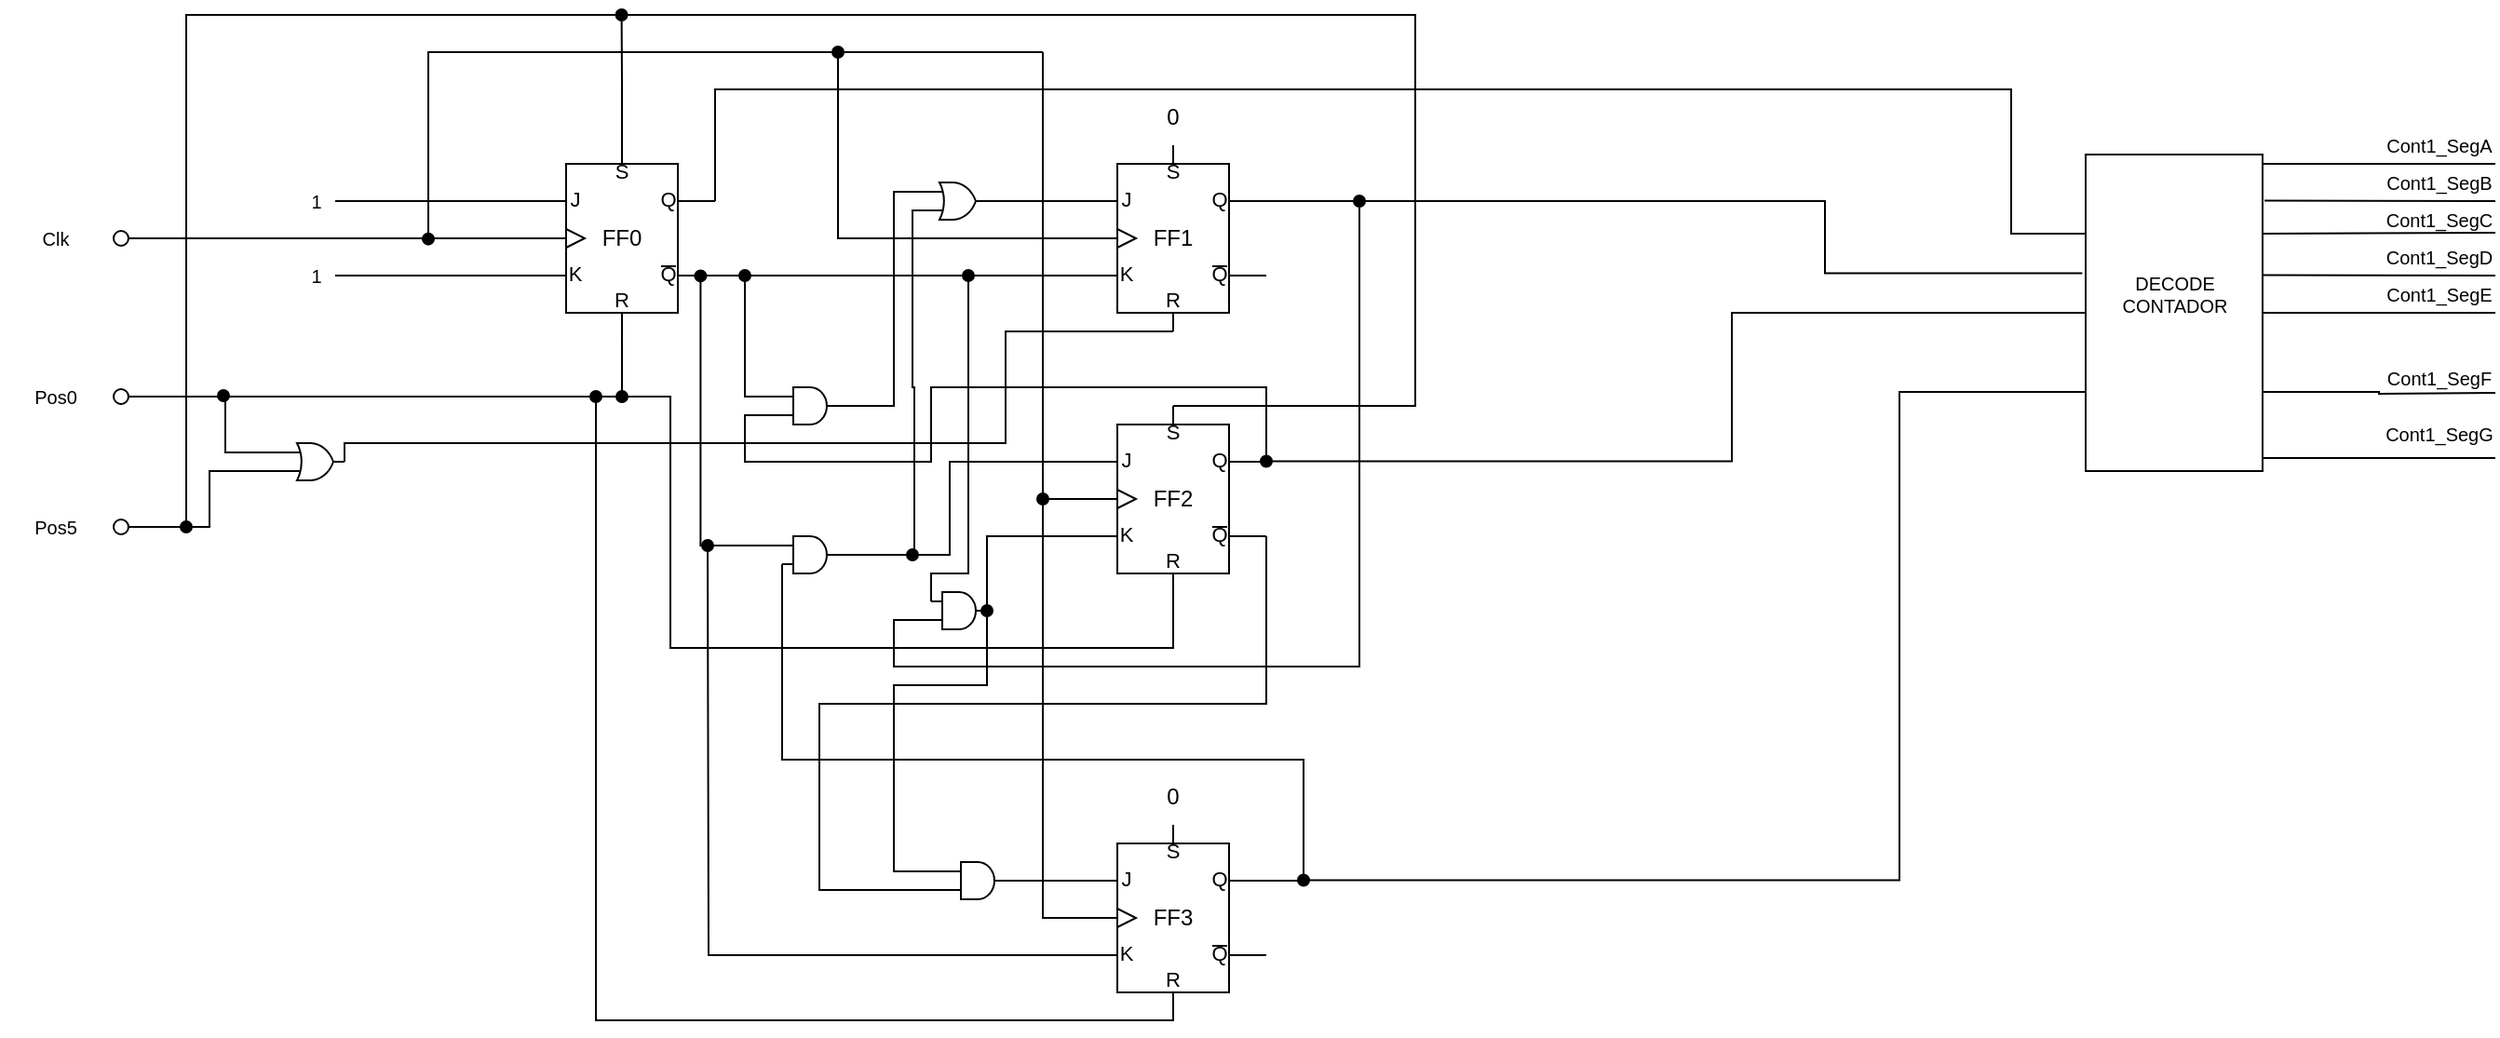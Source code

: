 <mxfile version="24.5.5" type="device">
  <diagram name="Página-1" id="pnkKG1xDQ4r84PMHm7d6">
    <mxGraphModel dx="1705" dy="994" grid="1" gridSize="10" guides="1" tooltips="1" connect="1" arrows="1" fold="1" page="1" pageScale="1" pageWidth="827" pageHeight="1169" math="0" shadow="0">
      <root>
        <mxCell id="0" />
        <mxCell id="1" parent="0" />
        <mxCell id="k2xtMvNpg32Ia1_yo8kl-7" style="edgeStyle=orthogonalEdgeStyle;rounded=0;orthogonalLoop=1;jettySize=auto;html=1;exitX=0;exitY=0.7;exitDx=0;exitDy=0;exitPerimeter=0;endArrow=none;endFill=0;" parent="1" source="k2xtMvNpg32Ia1_yo8kl-1" edge="1">
          <mxGeometry relative="1" as="geometry">
            <mxPoint x="260" y="180" as="targetPoint" />
          </mxGeometry>
        </mxCell>
        <mxCell id="k2xtMvNpg32Ia1_yo8kl-8" style="edgeStyle=orthogonalEdgeStyle;rounded=0;orthogonalLoop=1;jettySize=auto;html=1;exitX=0;exitY=0.3;exitDx=0;exitDy=0;exitPerimeter=0;endArrow=none;endFill=0;" parent="1" source="k2xtMvNpg32Ia1_yo8kl-1" edge="1">
          <mxGeometry relative="1" as="geometry">
            <mxPoint x="260" y="140" as="targetPoint" />
          </mxGeometry>
        </mxCell>
        <mxCell id="QnQLokl2paKiinl1mr7T-45" style="edgeStyle=orthogonalEdgeStyle;rounded=0;orthogonalLoop=1;jettySize=auto;html=1;exitX=0.5;exitY=1;exitDx=0;exitDy=0;exitPerimeter=0;endArrow=oval;endFill=1;" edge="1" parent="1">
          <mxGeometry relative="1" as="geometry">
            <mxPoint x="414" y="245" as="targetPoint" />
            <mxPoint x="413.99" y="205" as="sourcePoint" />
            <Array as="points">
              <mxPoint x="413.99" y="235" />
              <mxPoint x="413.99" y="235" />
            </Array>
          </mxGeometry>
        </mxCell>
        <mxCell id="QnQLokl2paKiinl1mr7T-54" style="edgeStyle=orthogonalEdgeStyle;rounded=0;orthogonalLoop=1;jettySize=auto;html=1;exitX=0.5;exitY=0;exitDx=0;exitDy=0;exitPerimeter=0;endArrow=oval;endFill=1;" edge="1" parent="1" source="k2xtMvNpg32Ia1_yo8kl-1">
          <mxGeometry relative="1" as="geometry">
            <mxPoint x="413.8" y="40" as="targetPoint" />
          </mxGeometry>
        </mxCell>
        <mxCell id="QnQLokl2paKiinl1mr7T-58" style="edgeStyle=orthogonalEdgeStyle;rounded=0;orthogonalLoop=1;jettySize=auto;html=1;exitX=1;exitY=0.3;exitDx=0;exitDy=0;exitPerimeter=0;endArrow=none;endFill=0;entryX=0.25;entryY=1;entryDx=0;entryDy=0;" edge="1" parent="1" source="k2xtMvNpg32Ia1_yo8kl-1" target="QnQLokl2paKiinl1mr7T-62">
          <mxGeometry relative="1" as="geometry">
            <mxPoint x="1080" y="80" as="targetPoint" />
            <Array as="points">
              <mxPoint x="464" y="80" />
              <mxPoint x="1160" y="80" />
              <mxPoint x="1160" y="158" />
            </Array>
          </mxGeometry>
        </mxCell>
        <mxCell id="k2xtMvNpg32Ia1_yo8kl-1" value="" style="verticalLabelPosition=bottom;shadow=0;dashed=0;align=center;html=1;verticalAlign=top;shape=mxgraph.electrical.logic_gates.jk_flip-flop_with_sr;" parent="1" vertex="1">
          <mxGeometry x="364" y="110" width="100" height="100" as="geometry" />
        </mxCell>
        <mxCell id="k2xtMvNpg32Ia1_yo8kl-4" style="edgeStyle=orthogonalEdgeStyle;rounded=0;orthogonalLoop=1;jettySize=auto;html=1;exitX=0.9;exitY=0.5;exitDx=0;exitDy=0;exitPerimeter=0;endArrow=none;endFill=0;entryX=0;entryY=0.5;entryDx=0;entryDy=0;entryPerimeter=0;" parent="1" source="k2xtMvNpg32Ia1_yo8kl-2" target="k2xtMvNpg32Ia1_yo8kl-1" edge="1">
          <mxGeometry relative="1" as="geometry">
            <mxPoint x="250" y="150" as="targetPoint" />
            <Array as="points">
              <mxPoint x="149" y="160" />
            </Array>
          </mxGeometry>
        </mxCell>
        <mxCell id="k2xtMvNpg32Ia1_yo8kl-2" value="" style="verticalLabelPosition=bottom;shadow=0;dashed=0;align=center;html=1;verticalAlign=top;shape=mxgraph.electrical.logic_gates.inverting_contact;" parent="1" vertex="1">
          <mxGeometry x="140" y="155" width="10" height="10" as="geometry" />
        </mxCell>
        <mxCell id="k2xtMvNpg32Ia1_yo8kl-3" value="Clk" style="text;strokeColor=none;align=center;fillColor=none;html=1;verticalAlign=middle;whiteSpace=wrap;rounded=0;fontSize=10;" parent="1" vertex="1">
          <mxGeometry x="80" y="145" width="60" height="30" as="geometry" />
        </mxCell>
        <mxCell id="k2xtMvNpg32Ia1_yo8kl-9" value="1" style="text;strokeColor=none;align=center;fillColor=none;html=1;verticalAlign=middle;whiteSpace=wrap;rounded=0;fontSize=10;" parent="1" vertex="1">
          <mxGeometry x="220" y="165" width="60" height="30" as="geometry" />
        </mxCell>
        <mxCell id="k2xtMvNpg32Ia1_yo8kl-10" value="1" style="text;strokeColor=none;align=center;fillColor=none;html=1;verticalAlign=middle;whiteSpace=wrap;rounded=0;fontSize=10;" parent="1" vertex="1">
          <mxGeometry x="220" y="125" width="60" height="30" as="geometry" />
        </mxCell>
        <mxCell id="QnQLokl2paKiinl1mr7T-1" value="" style="verticalLabelPosition=bottom;shadow=0;dashed=0;align=center;html=1;verticalAlign=top;shape=mxgraph.electrical.logic_gates.inverting_contact;" vertex="1" parent="1">
          <mxGeometry x="140" y="240" width="10" height="10" as="geometry" />
        </mxCell>
        <mxCell id="QnQLokl2paKiinl1mr7T-2" value="&lt;div&gt;Pos0&lt;/div&gt;" style="text;strokeColor=none;align=center;fillColor=none;html=1;verticalAlign=middle;whiteSpace=wrap;rounded=0;fontSize=10;" vertex="1" parent="1">
          <mxGeometry x="80" y="230" width="60" height="30" as="geometry" />
        </mxCell>
        <mxCell id="QnQLokl2paKiinl1mr7T-3" value="" style="verticalLabelPosition=bottom;shadow=0;dashed=0;align=center;html=1;verticalAlign=top;shape=mxgraph.electrical.logic_gates.inverting_contact;" vertex="1" parent="1">
          <mxGeometry x="140" y="310" width="10" height="10" as="geometry" />
        </mxCell>
        <mxCell id="QnQLokl2paKiinl1mr7T-4" value="&lt;div&gt;Pos5&lt;/div&gt;" style="text;strokeColor=none;align=center;fillColor=none;html=1;verticalAlign=middle;whiteSpace=wrap;rounded=0;fontSize=10;" vertex="1" parent="1">
          <mxGeometry x="80" y="300" width="60" height="30" as="geometry" />
        </mxCell>
        <mxCell id="QnQLokl2paKiinl1mr7T-9" style="edgeStyle=orthogonalEdgeStyle;rounded=0;orthogonalLoop=1;jettySize=auto;html=1;exitX=0;exitY=0.5;exitDx=0;exitDy=0;exitPerimeter=0;endArrow=oval;endFill=1;" edge="1" parent="1" source="QnQLokl2paKiinl1mr7T-5">
          <mxGeometry relative="1" as="geometry">
            <mxPoint x="310" y="160.333" as="targetPoint" />
            <Array as="points">
              <mxPoint x="530" y="160" />
              <mxPoint x="530" y="60" />
              <mxPoint x="310" y="60" />
            </Array>
          </mxGeometry>
        </mxCell>
        <mxCell id="QnQLokl2paKiinl1mr7T-5" value="" style="verticalLabelPosition=bottom;shadow=0;dashed=0;align=center;html=1;verticalAlign=top;shape=mxgraph.electrical.logic_gates.jk_flip-flop_with_sr;" vertex="1" parent="1">
          <mxGeometry x="660" y="110" width="100" height="100" as="geometry" />
        </mxCell>
        <mxCell id="QnQLokl2paKiinl1mr7T-36" style="edgeStyle=orthogonalEdgeStyle;rounded=0;orthogonalLoop=1;jettySize=auto;html=1;exitX=0;exitY=0.5;exitDx=0;exitDy=0;exitPerimeter=0;endArrow=none;endFill=0;" edge="1" parent="1" source="QnQLokl2paKiinl1mr7T-6">
          <mxGeometry relative="1" as="geometry">
            <mxPoint x="640.0" y="60" as="targetPoint" />
          </mxGeometry>
        </mxCell>
        <mxCell id="QnQLokl2paKiinl1mr7T-6" value="" style="verticalLabelPosition=bottom;shadow=0;dashed=0;align=center;html=1;verticalAlign=top;shape=mxgraph.electrical.logic_gates.jk_flip-flop_with_sr;" vertex="1" parent="1">
          <mxGeometry x="660" y="250" width="100" height="100" as="geometry" />
        </mxCell>
        <mxCell id="QnQLokl2paKiinl1mr7T-13" style="edgeStyle=orthogonalEdgeStyle;rounded=0;orthogonalLoop=1;jettySize=auto;html=1;exitX=1;exitY=0.3;exitDx=0;exitDy=0;exitPerimeter=0;entryX=0;entryY=0.75;entryDx=0;entryDy=0;entryPerimeter=0;endArrow=none;endFill=0;" edge="1" parent="1" source="QnQLokl2paKiinl1mr7T-7" target="QnQLokl2paKiinl1mr7T-14">
          <mxGeometry relative="1" as="geometry">
            <mxPoint x="530" y="310" as="targetPoint" />
            <Array as="points">
              <mxPoint x="780" y="505" />
              <mxPoint x="780" y="440" />
              <mxPoint x="500" y="440" />
              <mxPoint x="500" y="335" />
            </Array>
          </mxGeometry>
        </mxCell>
        <mxCell id="QnQLokl2paKiinl1mr7T-35" style="edgeStyle=orthogonalEdgeStyle;rounded=0;orthogonalLoop=1;jettySize=auto;html=1;exitX=0;exitY=0.7;exitDx=0;exitDy=0;exitPerimeter=0;endArrow=oval;endFill=1;" edge="1" parent="1" source="QnQLokl2paKiinl1mr7T-7">
          <mxGeometry relative="1" as="geometry">
            <mxPoint x="460" y="325" as="targetPoint" />
            <mxPoint x="660" y="540" as="sourcePoint" />
          </mxGeometry>
        </mxCell>
        <mxCell id="QnQLokl2paKiinl1mr7T-37" style="edgeStyle=orthogonalEdgeStyle;rounded=0;orthogonalLoop=1;jettySize=auto;html=1;exitX=0;exitY=0.5;exitDx=0;exitDy=0;exitPerimeter=0;endArrow=oval;endFill=1;" edge="1" parent="1" source="QnQLokl2paKiinl1mr7T-7">
          <mxGeometry relative="1" as="geometry">
            <mxPoint x="640" y="300" as="targetPoint" />
          </mxGeometry>
        </mxCell>
        <mxCell id="QnQLokl2paKiinl1mr7T-46" style="edgeStyle=orthogonalEdgeStyle;rounded=0;orthogonalLoop=1;jettySize=auto;html=1;exitX=0.5;exitY=1;exitDx=0;exitDy=0;exitPerimeter=0;endArrow=oval;endFill=1;" edge="1" parent="1">
          <mxGeometry relative="1" as="geometry">
            <mxPoint x="400" y="245" as="targetPoint" />
            <mxPoint x="710" y="570" as="sourcePoint" />
            <Array as="points">
              <mxPoint x="710" y="580" />
              <mxPoint x="400" y="580" />
            </Array>
          </mxGeometry>
        </mxCell>
        <mxCell id="QnQLokl2paKiinl1mr7T-7" value="" style="verticalLabelPosition=bottom;shadow=0;dashed=0;align=center;html=1;verticalAlign=top;shape=mxgraph.electrical.logic_gates.jk_flip-flop_with_sr;" vertex="1" parent="1">
          <mxGeometry x="660" y="475" width="100" height="100" as="geometry" />
        </mxCell>
        <mxCell id="QnQLokl2paKiinl1mr7T-8" style="edgeStyle=orthogonalEdgeStyle;rounded=0;orthogonalLoop=1;jettySize=auto;html=1;exitX=1;exitY=0.7;exitDx=0;exitDy=0;exitPerimeter=0;entryX=0;entryY=0.7;entryDx=0;entryDy=0;entryPerimeter=0;endArrow=none;endFill=0;" edge="1" parent="1" source="k2xtMvNpg32Ia1_yo8kl-1" target="QnQLokl2paKiinl1mr7T-5">
          <mxGeometry relative="1" as="geometry" />
        </mxCell>
        <mxCell id="QnQLokl2paKiinl1mr7T-11" style="edgeStyle=orthogonalEdgeStyle;rounded=0;orthogonalLoop=1;jettySize=auto;html=1;exitX=0;exitY=0.25;exitDx=0;exitDy=0;exitPerimeter=0;endArrow=oval;endFill=1;" edge="1" parent="1" source="QnQLokl2paKiinl1mr7T-10">
          <mxGeometry relative="1" as="geometry">
            <mxPoint x="480" y="180" as="targetPoint" />
          </mxGeometry>
        </mxCell>
        <mxCell id="QnQLokl2paKiinl1mr7T-10" value="" style="verticalLabelPosition=bottom;shadow=0;dashed=0;align=center;html=1;verticalAlign=top;shape=mxgraph.electrical.logic_gates.logic_gate;operation=and;" vertex="1" parent="1">
          <mxGeometry x="500" y="240" width="30" height="20" as="geometry" />
        </mxCell>
        <mxCell id="QnQLokl2paKiinl1mr7T-12" style="edgeStyle=orthogonalEdgeStyle;rounded=0;orthogonalLoop=1;jettySize=auto;html=1;exitX=1;exitY=0.3;exitDx=0;exitDy=0;exitPerimeter=0;entryX=0;entryY=0.75;entryDx=0;entryDy=0;entryPerimeter=0;endArrow=none;endFill=0;" edge="1" parent="1" source="QnQLokl2paKiinl1mr7T-6" target="QnQLokl2paKiinl1mr7T-10">
          <mxGeometry relative="1" as="geometry">
            <Array as="points">
              <mxPoint x="760" y="240" />
              <mxPoint x="580" y="240" />
              <mxPoint x="580" y="280" />
              <mxPoint x="480" y="280" />
              <mxPoint x="480" y="255" />
            </Array>
          </mxGeometry>
        </mxCell>
        <mxCell id="QnQLokl2paKiinl1mr7T-14" value="" style="verticalLabelPosition=bottom;shadow=0;dashed=0;align=center;html=1;verticalAlign=top;shape=mxgraph.electrical.logic_gates.logic_gate;operation=and;" vertex="1" parent="1">
          <mxGeometry x="500" y="320" width="30" height="20" as="geometry" />
        </mxCell>
        <mxCell id="QnQLokl2paKiinl1mr7T-15" style="edgeStyle=orthogonalEdgeStyle;rounded=0;orthogonalLoop=1;jettySize=auto;html=1;exitX=0;exitY=0.25;exitDx=0;exitDy=0;exitPerimeter=0;entryX=0.922;entryY=0.702;entryDx=0;entryDy=0;entryPerimeter=0;endArrow=oval;endFill=1;" edge="1" parent="1" source="QnQLokl2paKiinl1mr7T-14" target="k2xtMvNpg32Ia1_yo8kl-1">
          <mxGeometry relative="1" as="geometry" />
        </mxCell>
        <mxCell id="QnQLokl2paKiinl1mr7T-16" value="FF3" style="text;strokeColor=none;align=center;fillColor=none;html=1;verticalAlign=middle;whiteSpace=wrap;rounded=0;" vertex="1" parent="1">
          <mxGeometry x="680" y="510" width="60" height="30" as="geometry" />
        </mxCell>
        <mxCell id="QnQLokl2paKiinl1mr7T-17" value="FF2" style="text;strokeColor=none;align=center;fillColor=none;html=1;verticalAlign=middle;whiteSpace=wrap;rounded=0;" vertex="1" parent="1">
          <mxGeometry x="680" y="285" width="60" height="30" as="geometry" />
        </mxCell>
        <mxCell id="QnQLokl2paKiinl1mr7T-18" value="FF1" style="text;strokeColor=none;align=center;fillColor=none;html=1;verticalAlign=middle;whiteSpace=wrap;rounded=0;" vertex="1" parent="1">
          <mxGeometry x="680" y="145" width="60" height="30" as="geometry" />
        </mxCell>
        <mxCell id="QnQLokl2paKiinl1mr7T-19" value="FF0" style="text;strokeColor=none;align=center;fillColor=none;html=1;verticalAlign=middle;whiteSpace=wrap;rounded=0;" vertex="1" parent="1">
          <mxGeometry x="384" y="145" width="60" height="30" as="geometry" />
        </mxCell>
        <mxCell id="QnQLokl2paKiinl1mr7T-20" style="edgeStyle=orthogonalEdgeStyle;rounded=0;orthogonalLoop=1;jettySize=auto;html=1;exitX=1;exitY=0.5;exitDx=0;exitDy=0;exitPerimeter=0;entryX=0;entryY=0.3;entryDx=0;entryDy=0;entryPerimeter=0;endArrow=none;endFill=0;" edge="1" parent="1" source="QnQLokl2paKiinl1mr7T-14" target="QnQLokl2paKiinl1mr7T-6">
          <mxGeometry relative="1" as="geometry">
            <Array as="points">
              <mxPoint x="590" y="330" />
              <mxPoint x="590" y="280" />
            </Array>
          </mxGeometry>
        </mxCell>
        <mxCell id="QnQLokl2paKiinl1mr7T-23" style="edgeStyle=orthogonalEdgeStyle;rounded=0;orthogonalLoop=1;jettySize=auto;html=1;exitX=0;exitY=0.75;exitDx=0;exitDy=0;exitPerimeter=0;endArrow=oval;endFill=1;" edge="1" parent="1" source="QnQLokl2paKiinl1mr7T-21">
          <mxGeometry relative="1" as="geometry">
            <mxPoint x="570" y="330" as="targetPoint" />
            <Array as="points">
              <mxPoint x="570" y="145" />
              <mxPoint x="570" y="240" />
              <mxPoint x="571" y="240" />
              <mxPoint x="571" y="330" />
            </Array>
          </mxGeometry>
        </mxCell>
        <mxCell id="QnQLokl2paKiinl1mr7T-21" value="" style="verticalLabelPosition=bottom;shadow=0;dashed=0;align=center;html=1;verticalAlign=top;shape=mxgraph.electrical.logic_gates.logic_gate;operation=or;" vertex="1" parent="1">
          <mxGeometry x="580" y="130" width="30" height="20" as="geometry" />
        </mxCell>
        <mxCell id="QnQLokl2paKiinl1mr7T-22" style="edgeStyle=orthogonalEdgeStyle;rounded=0;orthogonalLoop=1;jettySize=auto;html=1;exitX=1;exitY=0.5;exitDx=0;exitDy=0;exitPerimeter=0;entryX=0;entryY=0.25;entryDx=0;entryDy=0;entryPerimeter=0;endArrow=none;endFill=0;" edge="1" parent="1" source="QnQLokl2paKiinl1mr7T-10" target="QnQLokl2paKiinl1mr7T-21">
          <mxGeometry relative="1" as="geometry">
            <Array as="points">
              <mxPoint x="560" y="250" />
              <mxPoint x="560" y="135" />
            </Array>
          </mxGeometry>
        </mxCell>
        <mxCell id="QnQLokl2paKiinl1mr7T-25" style="edgeStyle=orthogonalEdgeStyle;rounded=0;orthogonalLoop=1;jettySize=auto;html=1;exitX=0;exitY=0.25;exitDx=0;exitDy=0;exitPerimeter=0;endArrow=oval;endFill=1;" edge="1" parent="1" source="QnQLokl2paKiinl1mr7T-24">
          <mxGeometry relative="1" as="geometry">
            <mxPoint x="600" y="180" as="targetPoint" />
            <Array as="points">
              <mxPoint x="580" y="340" />
              <mxPoint x="600" y="340" />
            </Array>
          </mxGeometry>
        </mxCell>
        <mxCell id="QnQLokl2paKiinl1mr7T-24" value="" style="verticalLabelPosition=bottom;shadow=0;dashed=0;align=center;html=1;verticalAlign=top;shape=mxgraph.electrical.logic_gates.logic_gate;operation=and;" vertex="1" parent="1">
          <mxGeometry x="580" y="350" width="30" height="20" as="geometry" />
        </mxCell>
        <mxCell id="QnQLokl2paKiinl1mr7T-26" style="edgeStyle=orthogonalEdgeStyle;rounded=0;orthogonalLoop=1;jettySize=auto;html=1;exitX=1;exitY=0.3;exitDx=0;exitDy=0;exitPerimeter=0;entryX=0;entryY=0.75;entryDx=0;entryDy=0;entryPerimeter=0;endArrow=none;endFill=0;" edge="1" parent="1" source="QnQLokl2paKiinl1mr7T-5" target="QnQLokl2paKiinl1mr7T-24">
          <mxGeometry relative="1" as="geometry">
            <Array as="points">
              <mxPoint x="810" y="140" />
              <mxPoint x="810" y="390" />
              <mxPoint x="560" y="390" />
              <mxPoint x="560" y="365" />
            </Array>
          </mxGeometry>
        </mxCell>
        <mxCell id="QnQLokl2paKiinl1mr7T-27" style="edgeStyle=orthogonalEdgeStyle;rounded=0;orthogonalLoop=1;jettySize=auto;html=1;exitX=1;exitY=0.5;exitDx=0;exitDy=0;exitPerimeter=0;entryX=0;entryY=0.7;entryDx=0;entryDy=0;entryPerimeter=0;endArrow=none;endFill=0;" edge="1" parent="1" source="QnQLokl2paKiinl1mr7T-24" target="QnQLokl2paKiinl1mr7T-6">
          <mxGeometry relative="1" as="geometry">
            <Array as="points">
              <mxPoint x="610" y="320" />
              <mxPoint x="610" y="320" />
            </Array>
          </mxGeometry>
        </mxCell>
        <mxCell id="QnQLokl2paKiinl1mr7T-28" value="" style="verticalLabelPosition=bottom;shadow=0;dashed=0;align=center;html=1;verticalAlign=top;shape=mxgraph.electrical.logic_gates.logic_gate;operation=and;" vertex="1" parent="1">
          <mxGeometry x="590" y="495" width="30" height="20" as="geometry" />
        </mxCell>
        <mxCell id="QnQLokl2paKiinl1mr7T-29" style="edgeStyle=orthogonalEdgeStyle;rounded=0;orthogonalLoop=1;jettySize=auto;html=1;exitX=0;exitY=0.25;exitDx=0;exitDy=0;exitPerimeter=0;entryX=1;entryY=0.5;entryDx=0;entryDy=0;entryPerimeter=0;endArrow=oval;endFill=1;" edge="1" parent="1" source="QnQLokl2paKiinl1mr7T-28" target="QnQLokl2paKiinl1mr7T-24">
          <mxGeometry relative="1" as="geometry">
            <Array as="points">
              <mxPoint x="560" y="500" />
              <mxPoint x="560" y="400" />
              <mxPoint x="610" y="400" />
            </Array>
          </mxGeometry>
        </mxCell>
        <mxCell id="QnQLokl2paKiinl1mr7T-30" style="edgeStyle=orthogonalEdgeStyle;rounded=0;orthogonalLoop=1;jettySize=auto;html=1;exitX=1;exitY=0.7;exitDx=0;exitDy=0;exitPerimeter=0;entryX=0;entryY=0.75;entryDx=0;entryDy=0;entryPerimeter=0;endArrow=none;endFill=0;" edge="1" parent="1" source="QnQLokl2paKiinl1mr7T-6" target="QnQLokl2paKiinl1mr7T-28">
          <mxGeometry relative="1" as="geometry">
            <mxPoint x="710" y="320" as="sourcePoint" />
            <mxPoint x="630" y="510" as="targetPoint" />
            <Array as="points">
              <mxPoint x="760" y="410" />
              <mxPoint x="520" y="410" />
              <mxPoint x="520" y="510" />
            </Array>
          </mxGeometry>
        </mxCell>
        <mxCell id="QnQLokl2paKiinl1mr7T-33" style="edgeStyle=orthogonalEdgeStyle;rounded=0;orthogonalLoop=1;jettySize=auto;html=1;exitX=1;exitY=0.5;exitDx=0;exitDy=0;exitPerimeter=0;entryX=0;entryY=0.3;entryDx=0;entryDy=0;entryPerimeter=0;endArrow=none;endFill=0;" edge="1" parent="1" source="QnQLokl2paKiinl1mr7T-21" target="QnQLokl2paKiinl1mr7T-5">
          <mxGeometry relative="1" as="geometry" />
        </mxCell>
        <mxCell id="QnQLokl2paKiinl1mr7T-34" style="edgeStyle=orthogonalEdgeStyle;rounded=0;orthogonalLoop=1;jettySize=auto;html=1;exitX=1;exitY=0.5;exitDx=0;exitDy=0;exitPerimeter=0;entryX=0;entryY=0.3;entryDx=0;entryDy=0;entryPerimeter=0;endArrow=none;endFill=0;" edge="1" parent="1" source="QnQLokl2paKiinl1mr7T-28" target="QnQLokl2paKiinl1mr7T-7">
          <mxGeometry relative="1" as="geometry" />
        </mxCell>
        <mxCell id="QnQLokl2paKiinl1mr7T-38" value="" style="edgeStyle=none;orthogonalLoop=1;jettySize=auto;html=1;rounded=0;endArrow=oval;endFill=1;" edge="1" parent="1">
          <mxGeometry width="80" relative="1" as="geometry">
            <mxPoint x="640" y="60" as="sourcePoint" />
            <mxPoint x="530" y="60" as="targetPoint" />
            <Array as="points" />
          </mxGeometry>
        </mxCell>
        <mxCell id="QnQLokl2paKiinl1mr7T-50" style="edgeStyle=orthogonalEdgeStyle;rounded=0;orthogonalLoop=1;jettySize=auto;html=1;exitX=0;exitY=0.25;exitDx=0;exitDy=0;exitPerimeter=0;endArrow=oval;endFill=1;" edge="1" parent="1" source="QnQLokl2paKiinl1mr7T-39">
          <mxGeometry relative="1" as="geometry">
            <mxPoint x="200" y="244.5" as="targetPoint" />
            <mxPoint x="235" y="269.5" as="sourcePoint" />
            <Array as="points">
              <mxPoint x="201" y="275" />
              <mxPoint x="201" y="245" />
            </Array>
          </mxGeometry>
        </mxCell>
        <mxCell id="QnQLokl2paKiinl1mr7T-39" value="" style="verticalLabelPosition=bottom;shadow=0;dashed=0;align=center;html=1;verticalAlign=top;shape=mxgraph.electrical.logic_gates.logic_gate;operation=or;" vertex="1" parent="1">
          <mxGeometry x="235" y="270" width="30" height="20" as="geometry" />
        </mxCell>
        <mxCell id="QnQLokl2paKiinl1mr7T-44" style="edgeStyle=orthogonalEdgeStyle;rounded=0;orthogonalLoop=1;jettySize=auto;html=1;exitX=0.5;exitY=1;exitDx=0;exitDy=0;exitPerimeter=0;entryX=0.9;entryY=0.5;entryDx=0;entryDy=0;entryPerimeter=0;endArrow=none;endFill=0;" edge="1" parent="1" source="QnQLokl2paKiinl1mr7T-6" target="QnQLokl2paKiinl1mr7T-1">
          <mxGeometry relative="1" as="geometry">
            <Array as="points">
              <mxPoint x="710" y="380" />
              <mxPoint x="440" y="380" />
              <mxPoint x="440" y="245" />
            </Array>
          </mxGeometry>
        </mxCell>
        <mxCell id="QnQLokl2paKiinl1mr7T-47" style="edgeStyle=orthogonalEdgeStyle;rounded=0;orthogonalLoop=1;jettySize=auto;html=1;exitX=0.9;exitY=0.5;exitDx=0;exitDy=0;exitPerimeter=0;entryX=0;entryY=0.75;entryDx=0;entryDy=0;entryPerimeter=0;endArrow=none;endFill=0;" edge="1" parent="1" source="QnQLokl2paKiinl1mr7T-3" target="QnQLokl2paKiinl1mr7T-39">
          <mxGeometry relative="1" as="geometry" />
        </mxCell>
        <mxCell id="QnQLokl2paKiinl1mr7T-51" style="edgeStyle=orthogonalEdgeStyle;rounded=0;orthogonalLoop=1;jettySize=auto;html=1;exitX=1;exitY=0.5;exitDx=0;exitDy=0;exitPerimeter=0;entryX=0.5;entryY=1;entryDx=0;entryDy=0;entryPerimeter=0;endArrow=none;endFill=0;" edge="1" parent="1" source="QnQLokl2paKiinl1mr7T-39" target="QnQLokl2paKiinl1mr7T-5">
          <mxGeometry relative="1" as="geometry">
            <Array as="points">
              <mxPoint x="265" y="270" />
              <mxPoint x="620" y="270" />
              <mxPoint x="620" y="210" />
            </Array>
          </mxGeometry>
        </mxCell>
        <mxCell id="QnQLokl2paKiinl1mr7T-53" value="" style="edgeStyle=orthogonalEdgeStyle;orthogonalLoop=1;jettySize=auto;html=1;rounded=0;entryX=0.5;entryY=0;entryDx=0;entryDy=0;entryPerimeter=0;endArrow=none;endFill=0;" edge="1" parent="1" target="QnQLokl2paKiinl1mr7T-6">
          <mxGeometry width="80" relative="1" as="geometry">
            <mxPoint x="200" y="40" as="sourcePoint" />
            <mxPoint x="880" y="350" as="targetPoint" />
            <Array as="points">
              <mxPoint x="840" y="40" />
              <mxPoint x="840" y="250" />
            </Array>
          </mxGeometry>
        </mxCell>
        <mxCell id="QnQLokl2paKiinl1mr7T-55" value="" style="edgeStyle=orthogonalEdgeStyle;orthogonalLoop=1;jettySize=auto;html=1;rounded=0;endArrow=oval;endFill=1;" edge="1" parent="1">
          <mxGeometry width="80" relative="1" as="geometry">
            <mxPoint x="200" y="40" as="sourcePoint" />
            <mxPoint x="180" y="315" as="targetPoint" />
            <Array as="points">
              <mxPoint x="180" y="40" />
            </Array>
          </mxGeometry>
        </mxCell>
        <mxCell id="QnQLokl2paKiinl1mr7T-56" value="&lt;font style=&quot;font-size: 12px;&quot;&gt;0&lt;/font&gt;" style="text;strokeColor=none;align=center;fillColor=none;html=1;verticalAlign=middle;whiteSpace=wrap;rounded=0;fontSize=10;" vertex="1" parent="1">
          <mxGeometry x="680" y="80" width="60" height="30" as="geometry" />
        </mxCell>
        <mxCell id="QnQLokl2paKiinl1mr7T-57" value="&lt;font style=&quot;font-size: 12px;&quot;&gt;0&lt;/font&gt;" style="text;strokeColor=none;align=center;fillColor=none;html=1;verticalAlign=middle;whiteSpace=wrap;rounded=0;fontSize=10;" vertex="1" parent="1">
          <mxGeometry x="680" y="445" width="60" height="30" as="geometry" />
        </mxCell>
        <mxCell id="QnQLokl2paKiinl1mr7T-59" value="" style="edgeStyle=orthogonalEdgeStyle;orthogonalLoop=1;jettySize=auto;html=1;rounded=0;endArrow=oval;endFill=1;exitX=0.375;exitY=1.019;exitDx=0;exitDy=0;exitPerimeter=0;" edge="1" parent="1" source="QnQLokl2paKiinl1mr7T-62">
          <mxGeometry width="80" relative="1" as="geometry">
            <mxPoint x="1080" y="140" as="sourcePoint" />
            <mxPoint x="810" y="140" as="targetPoint" />
            <Array as="points">
              <mxPoint x="1060" y="179" />
              <mxPoint x="1060" y="140" />
            </Array>
          </mxGeometry>
        </mxCell>
        <mxCell id="QnQLokl2paKiinl1mr7T-60" value="" style="edgeStyle=orthogonalEdgeStyle;orthogonalLoop=1;jettySize=auto;html=1;rounded=0;endArrow=oval;endFill=1;exitX=0.5;exitY=1;exitDx=0;exitDy=0;" edge="1" parent="1" source="QnQLokl2paKiinl1mr7T-62">
          <mxGeometry width="80" relative="1" as="geometry">
            <mxPoint x="1070" y="280" as="sourcePoint" />
            <mxPoint x="760" y="279.78" as="targetPoint" />
            <Array as="points">
              <mxPoint x="1010" y="200" />
              <mxPoint x="1010" y="280" />
            </Array>
          </mxGeometry>
        </mxCell>
        <mxCell id="QnQLokl2paKiinl1mr7T-61" value="" style="edgeStyle=orthogonalEdgeStyle;orthogonalLoop=1;jettySize=auto;html=1;rounded=0;endArrow=oval;endFill=1;exitX=0.75;exitY=1;exitDx=0;exitDy=0;" edge="1" parent="1" source="QnQLokl2paKiinl1mr7T-62">
          <mxGeometry width="80" relative="1" as="geometry">
            <mxPoint x="1050" y="504.78" as="sourcePoint" />
            <mxPoint x="780" y="504.78" as="targetPoint" />
            <Array as="points">
              <mxPoint x="1100" y="243" />
              <mxPoint x="1100" y="505" />
            </Array>
          </mxGeometry>
        </mxCell>
        <mxCell id="QnQLokl2paKiinl1mr7T-64" style="edgeStyle=orthogonalEdgeStyle;rounded=0;orthogonalLoop=1;jettySize=auto;html=1;exitX=0;exitY=0;exitDx=0;exitDy=0;endArrow=none;endFill=0;" edge="1" parent="1">
          <mxGeometry relative="1" as="geometry">
            <mxPoint x="1420" y="120" as="targetPoint" />
            <mxPoint x="1260" y="120" as="sourcePoint" />
            <Array as="points">
              <mxPoint x="1375" y="120" />
            </Array>
          </mxGeometry>
        </mxCell>
        <mxCell id="QnQLokl2paKiinl1mr7T-65" style="edgeStyle=orthogonalEdgeStyle;rounded=0;orthogonalLoop=1;jettySize=auto;html=1;exitX=0.25;exitY=0;exitDx=0;exitDy=0;endArrow=none;endFill=0;" edge="1" parent="1" source="QnQLokl2paKiinl1mr7T-62">
          <mxGeometry relative="1" as="geometry">
            <mxPoint x="1420" y="157" as="targetPoint" />
          </mxGeometry>
        </mxCell>
        <mxCell id="QnQLokl2paKiinl1mr7T-66" style="edgeStyle=orthogonalEdgeStyle;rounded=0;orthogonalLoop=1;jettySize=auto;html=1;exitX=0.5;exitY=0;exitDx=0;exitDy=0;endArrow=none;endFill=0;" edge="1" parent="1" source="QnQLokl2paKiinl1mr7T-62">
          <mxGeometry relative="1" as="geometry">
            <mxPoint x="1420" y="200" as="targetPoint" />
          </mxGeometry>
        </mxCell>
        <mxCell id="QnQLokl2paKiinl1mr7T-67" style="edgeStyle=orthogonalEdgeStyle;rounded=0;orthogonalLoop=1;jettySize=auto;html=1;exitX=0.75;exitY=0;exitDx=0;exitDy=0;endArrow=none;endFill=0;" edge="1" parent="1" source="QnQLokl2paKiinl1mr7T-62">
          <mxGeometry relative="1" as="geometry">
            <mxPoint x="1420" y="243" as="targetPoint" />
          </mxGeometry>
        </mxCell>
        <mxCell id="QnQLokl2paKiinl1mr7T-68" style="edgeStyle=orthogonalEdgeStyle;rounded=0;orthogonalLoop=1;jettySize=auto;html=1;exitX=1;exitY=0;exitDx=0;exitDy=0;endArrow=none;endFill=0;" edge="1" parent="1">
          <mxGeometry relative="1" as="geometry">
            <mxPoint x="1420" y="278" as="targetPoint" />
            <mxPoint x="1277.5" y="282.5" as="sourcePoint" />
            <Array as="points">
              <mxPoint x="1277.5" y="277.5" />
            </Array>
          </mxGeometry>
        </mxCell>
        <mxCell id="QnQLokl2paKiinl1mr7T-62" value="" style="rounded=0;whiteSpace=wrap;html=1;rotation=90;" vertex="1" parent="1">
          <mxGeometry x="1162.5" y="152.5" width="170" height="95" as="geometry" />
        </mxCell>
        <mxCell id="QnQLokl2paKiinl1mr7T-63" value="&lt;div&gt;DECODE&lt;/div&gt;&lt;div&gt;CONTADOR&lt;br&gt;&lt;/div&gt;" style="text;strokeColor=none;align=center;fillColor=none;html=1;verticalAlign=middle;whiteSpace=wrap;rounded=0;fontSize=10;" vertex="1" parent="1">
          <mxGeometry x="1217.5" y="175" width="60" height="30" as="geometry" />
        </mxCell>
        <mxCell id="QnQLokl2paKiinl1mr7T-69" value="" style="edgeStyle=none;orthogonalLoop=1;jettySize=auto;html=1;rounded=0;endArrow=none;endFill=0;" edge="1" parent="1">
          <mxGeometry width="80" relative="1" as="geometry">
            <mxPoint x="1296" y="139.74" as="sourcePoint" />
            <mxPoint x="1420" y="140" as="targetPoint" />
            <Array as="points" />
          </mxGeometry>
        </mxCell>
        <mxCell id="QnQLokl2paKiinl1mr7T-70" value="" style="edgeStyle=none;orthogonalLoop=1;jettySize=auto;html=1;rounded=0;endArrow=none;endFill=0;" edge="1" parent="1">
          <mxGeometry width="80" relative="1" as="geometry">
            <mxPoint x="1295" y="179.74" as="sourcePoint" />
            <mxPoint x="1420" y="180" as="targetPoint" />
            <Array as="points" />
          </mxGeometry>
        </mxCell>
        <mxCell id="QnQLokl2paKiinl1mr7T-71" value="Cont1_SegA" style="text;strokeColor=none;align=center;fillColor=none;html=1;verticalAlign=middle;whiteSpace=wrap;rounded=0;fontSize=10;" vertex="1" parent="1">
          <mxGeometry x="1360" y="95" width="60" height="30" as="geometry" />
        </mxCell>
        <mxCell id="QnQLokl2paKiinl1mr7T-72" value="Cont1_SegB" style="text;strokeColor=none;align=center;fillColor=none;html=1;verticalAlign=middle;whiteSpace=wrap;rounded=0;fontSize=10;" vertex="1" parent="1">
          <mxGeometry x="1360" y="115" width="60" height="30" as="geometry" />
        </mxCell>
        <mxCell id="QnQLokl2paKiinl1mr7T-73" value="Cont1_SegC" style="text;strokeColor=none;align=center;fillColor=none;html=1;verticalAlign=middle;whiteSpace=wrap;rounded=0;fontSize=10;" vertex="1" parent="1">
          <mxGeometry x="1360" y="135" width="60" height="30" as="geometry" />
        </mxCell>
        <mxCell id="QnQLokl2paKiinl1mr7T-74" value="Cont1_SegD" style="text;strokeColor=none;align=center;fillColor=none;html=1;verticalAlign=middle;whiteSpace=wrap;rounded=0;fontSize=10;" vertex="1" parent="1">
          <mxGeometry x="1360" y="155" width="60" height="30" as="geometry" />
        </mxCell>
        <mxCell id="QnQLokl2paKiinl1mr7T-75" value="Cont1_SegE" style="text;strokeColor=none;align=center;fillColor=none;html=1;verticalAlign=middle;whiteSpace=wrap;rounded=0;fontSize=10;" vertex="1" parent="1">
          <mxGeometry x="1365" y="177.5" width="50" height="25" as="geometry" />
        </mxCell>
        <mxCell id="QnQLokl2paKiinl1mr7T-76" value="Cont1_SegF" style="text;strokeColor=none;align=center;fillColor=none;html=1;verticalAlign=middle;whiteSpace=wrap;rounded=0;fontSize=10;" vertex="1" parent="1">
          <mxGeometry x="1360" y="220" width="60" height="30" as="geometry" />
        </mxCell>
        <mxCell id="QnQLokl2paKiinl1mr7T-77" value="Cont1_SegG" style="text;strokeColor=none;align=center;fillColor=none;html=1;verticalAlign=middle;whiteSpace=wrap;rounded=0;fontSize=10;" vertex="1" parent="1">
          <mxGeometry x="1360" y="250" width="60" height="30" as="geometry" />
        </mxCell>
      </root>
    </mxGraphModel>
  </diagram>
</mxfile>
